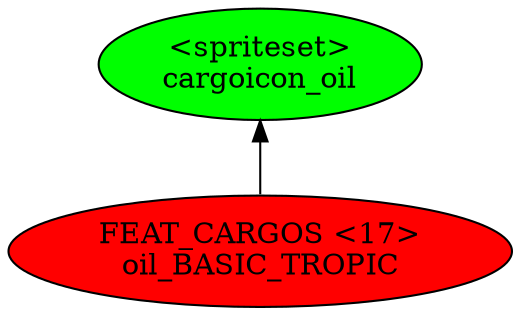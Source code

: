digraph {
rankdir="BT"
cargoicon_oil [fillcolor=green style="filled" label="<spriteset>\ncargoicon_oil"]
oil_BASIC_TROPIC [fillcolor=red style="filled" label="FEAT_CARGOS <17>\noil_BASIC_TROPIC"]
oil_BASIC_TROPIC->cargoicon_oil
}
